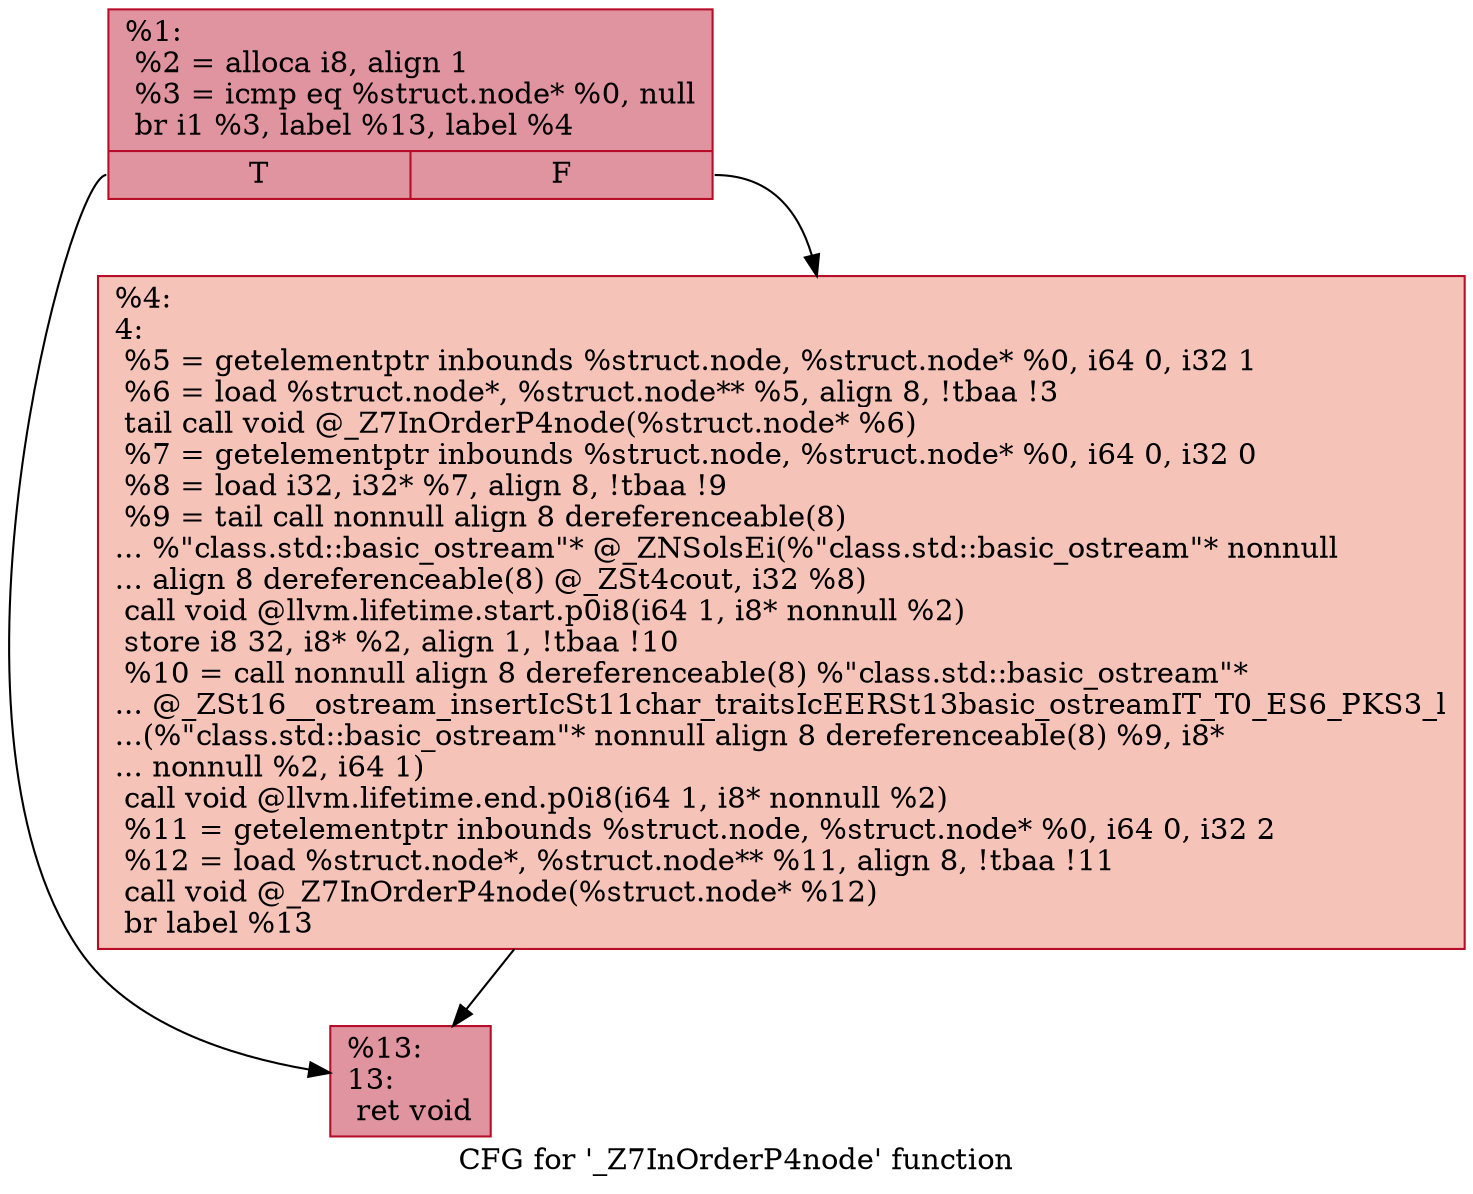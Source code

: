 digraph "CFG for '_Z7InOrderP4node' function" {
	label="CFG for '_Z7InOrderP4node' function";

	Node0x55df710214f0 [shape=record,color="#b70d28ff", style=filled, fillcolor="#b70d2870",label="{%1:\l  %2 = alloca i8, align 1\l  %3 = icmp eq %struct.node* %0, null\l  br i1 %3, label %13, label %4\l|{<s0>T|<s1>F}}"];
	Node0x55df710214f0:s0 -> Node0x55df710216b0;
	Node0x55df710214f0:s1 -> Node0x55df71021700;
	Node0x55df71021700 [shape=record,color="#b70d28ff", style=filled, fillcolor="#e8765c70",label="{%4:\l4:                                                \l  %5 = getelementptr inbounds %struct.node, %struct.node* %0, i64 0, i32 1\l  %6 = load %struct.node*, %struct.node** %5, align 8, !tbaa !3\l  tail call void @_Z7InOrderP4node(%struct.node* %6)\l  %7 = getelementptr inbounds %struct.node, %struct.node* %0, i64 0, i32 0\l  %8 = load i32, i32* %7, align 8, !tbaa !9\l  %9 = tail call nonnull align 8 dereferenceable(8)\l... %\"class.std::basic_ostream\"* @_ZNSolsEi(%\"class.std::basic_ostream\"* nonnull\l... align 8 dereferenceable(8) @_ZSt4cout, i32 %8)\l  call void @llvm.lifetime.start.p0i8(i64 1, i8* nonnull %2)\l  store i8 32, i8* %2, align 1, !tbaa !10\l  %10 = call nonnull align 8 dereferenceable(8) %\"class.std::basic_ostream\"*\l... @_ZSt16__ostream_insertIcSt11char_traitsIcEERSt13basic_ostreamIT_T0_ES6_PKS3_l\l...(%\"class.std::basic_ostream\"* nonnull align 8 dereferenceable(8) %9, i8*\l... nonnull %2, i64 1)\l  call void @llvm.lifetime.end.p0i8(i64 1, i8* nonnull %2)\l  %11 = getelementptr inbounds %struct.node, %struct.node* %0, i64 0, i32 2\l  %12 = load %struct.node*, %struct.node** %11, align 8, !tbaa !11\l  call void @_Z7InOrderP4node(%struct.node* %12)\l  br label %13\l}"];
	Node0x55df71021700 -> Node0x55df710216b0;
	Node0x55df710216b0 [shape=record,color="#b70d28ff", style=filled, fillcolor="#b70d2870",label="{%13:\l13:                                               \l  ret void\l}"];
}
